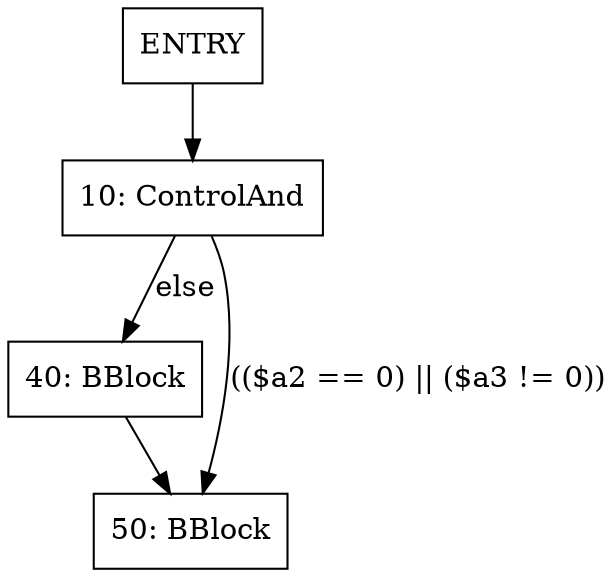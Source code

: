 digraph G {
node [shape=box]
"ENTRY" -> "10"
"10" [label="10: ControlAnd"]
"40" [label="40: BBlock"]
"50" [label="50: BBlock"]
"10" -> "40" [label="else"]
"10" -> "50" [label="(($a2 == 0) || ($a3 != 0))"]
"40" -> "50"
}
